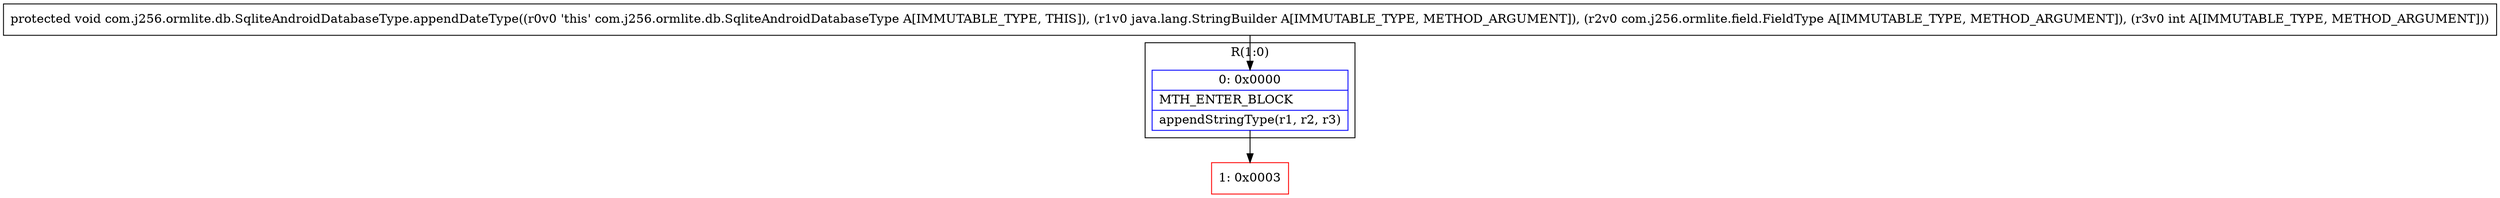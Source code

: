 digraph "CFG forcom.j256.ormlite.db.SqliteAndroidDatabaseType.appendDateType(Ljava\/lang\/StringBuilder;Lcom\/j256\/ormlite\/field\/FieldType;I)V" {
subgraph cluster_Region_242496670 {
label = "R(1:0)";
node [shape=record,color=blue];
Node_0 [shape=record,label="{0\:\ 0x0000|MTH_ENTER_BLOCK\l|appendStringType(r1, r2, r3)\l}"];
}
Node_1 [shape=record,color=red,label="{1\:\ 0x0003}"];
MethodNode[shape=record,label="{protected void com.j256.ormlite.db.SqliteAndroidDatabaseType.appendDateType((r0v0 'this' com.j256.ormlite.db.SqliteAndroidDatabaseType A[IMMUTABLE_TYPE, THIS]), (r1v0 java.lang.StringBuilder A[IMMUTABLE_TYPE, METHOD_ARGUMENT]), (r2v0 com.j256.ormlite.field.FieldType A[IMMUTABLE_TYPE, METHOD_ARGUMENT]), (r3v0 int A[IMMUTABLE_TYPE, METHOD_ARGUMENT])) }"];
MethodNode -> Node_0;
Node_0 -> Node_1;
}

